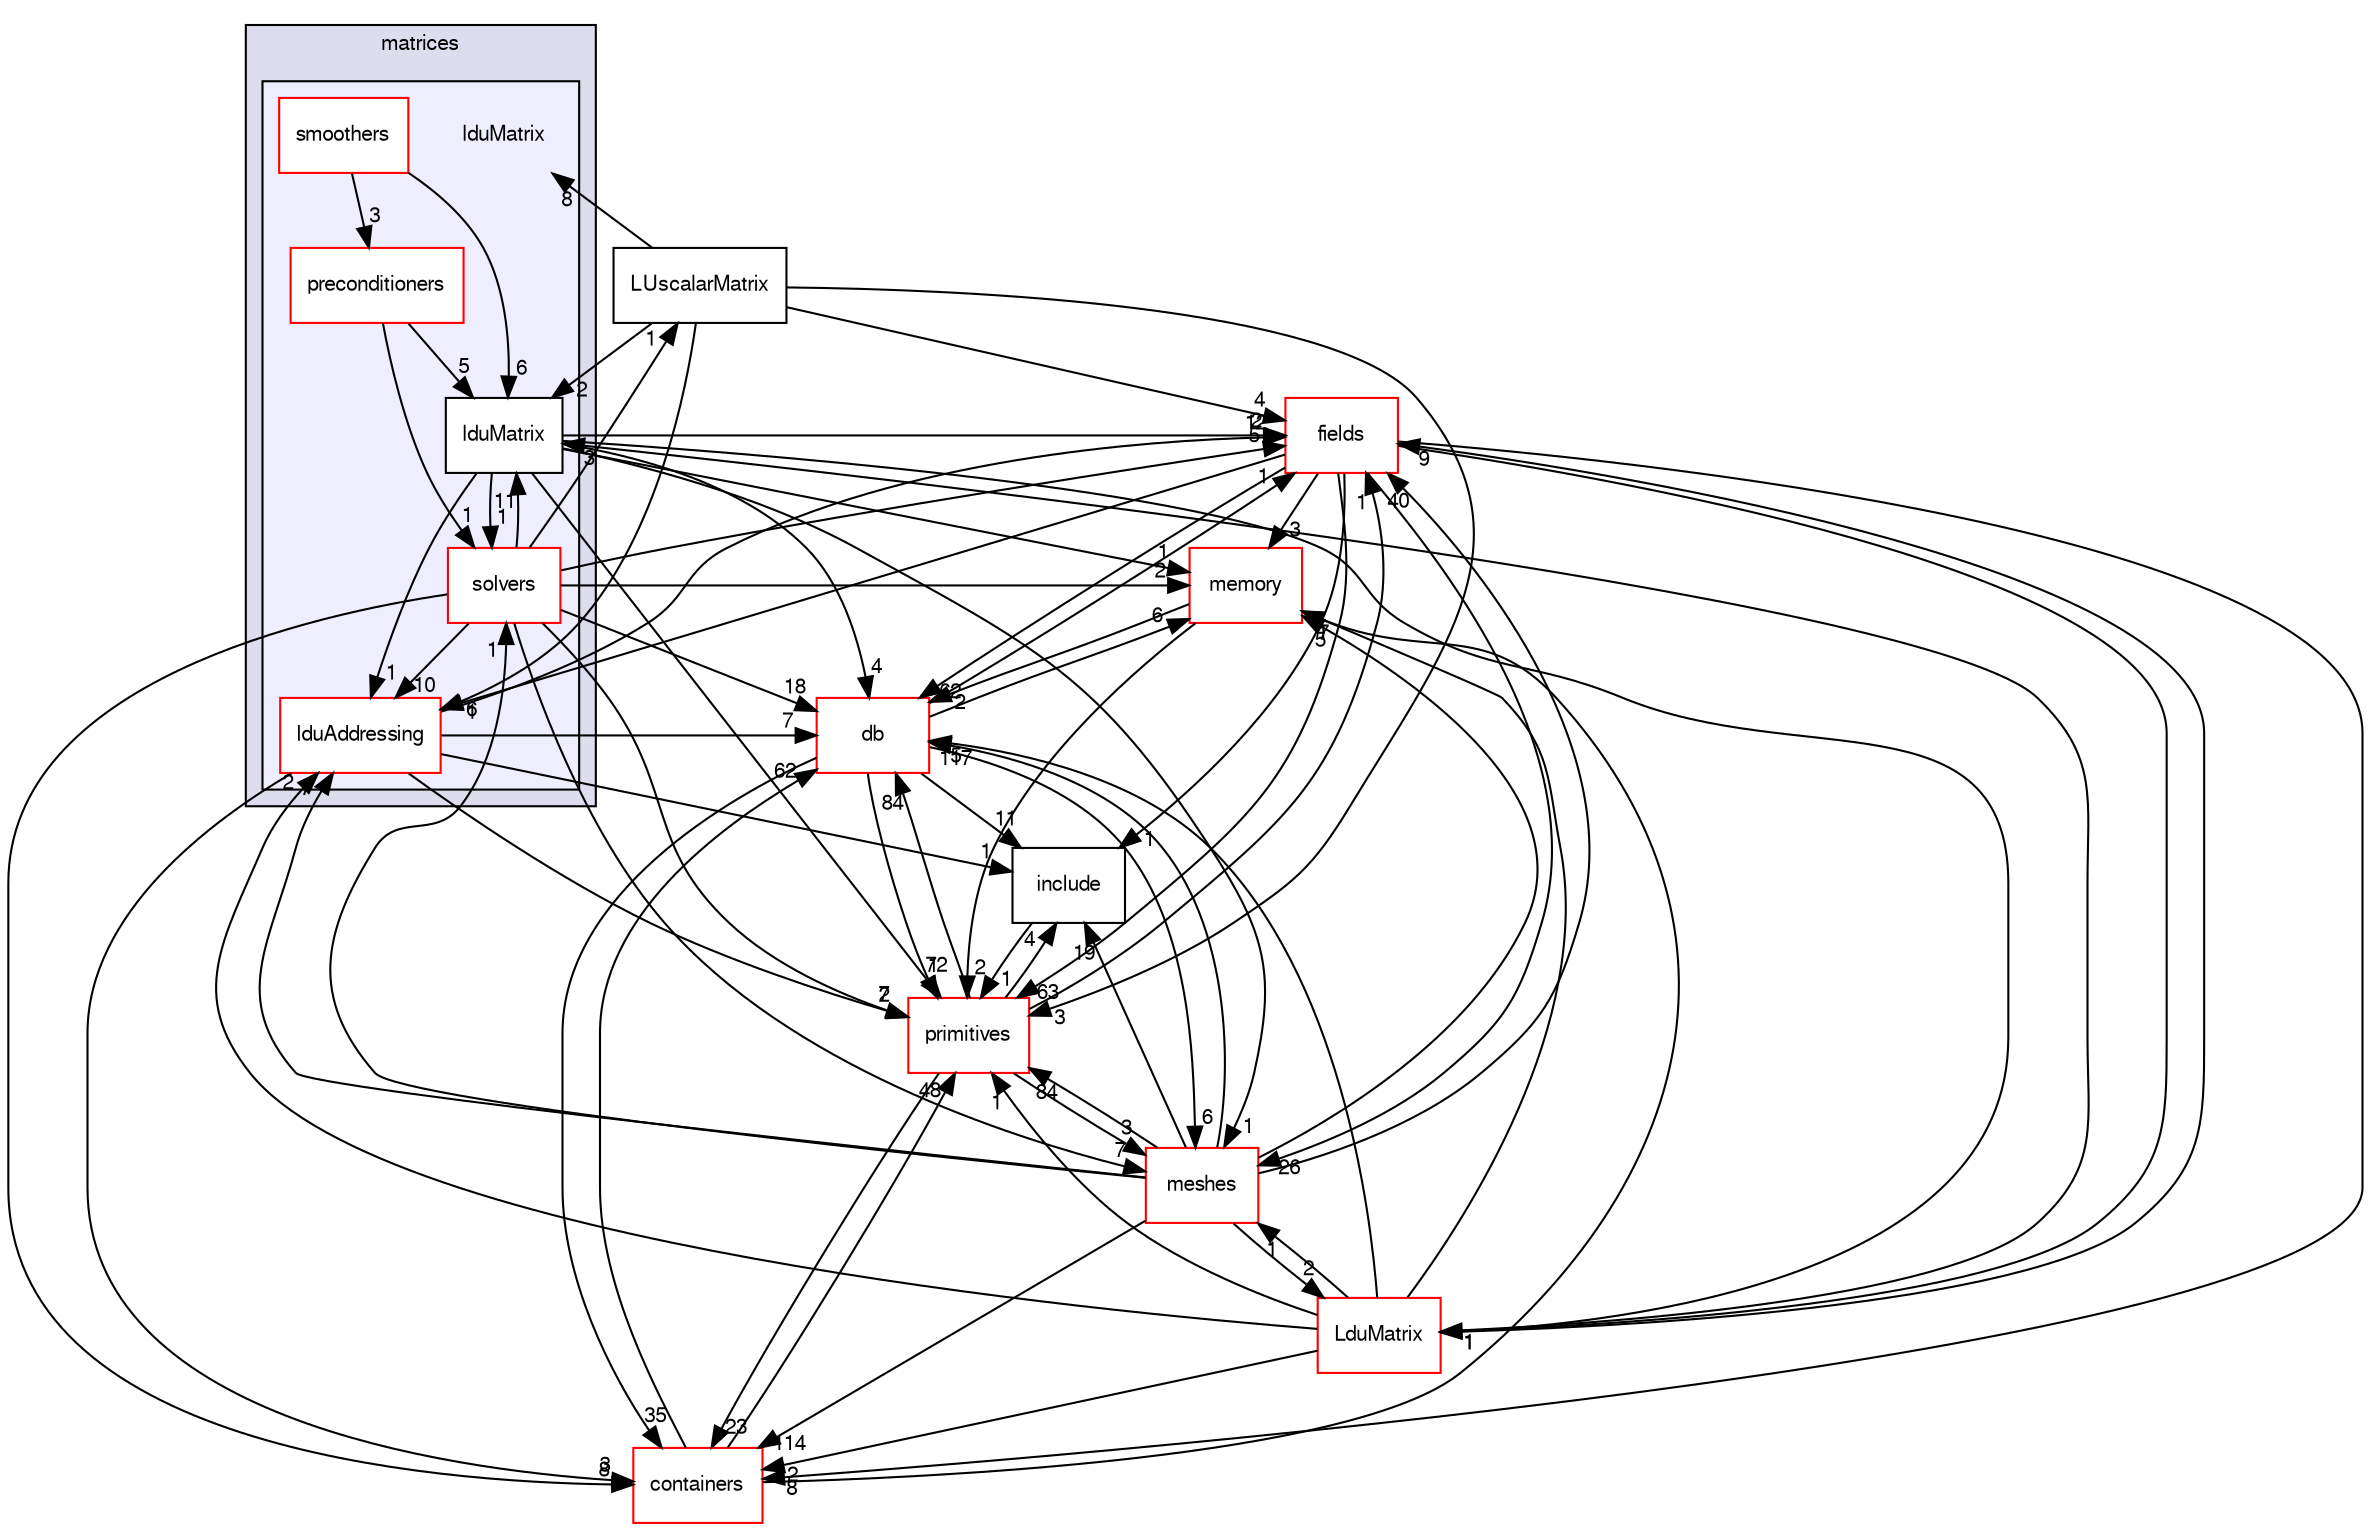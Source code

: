 digraph "src/OpenFOAM/matrices/lduMatrix" {
  bgcolor=transparent;
  compound=true
  node [ fontsize="10", fontname="FreeSans"];
  edge [ labelfontsize="10", labelfontname="FreeSans"];
  subgraph clusterdir_b07477ab37bc0cd7eb28fb569c691c21 {
    graph [ bgcolor="#ddddee", pencolor="black", label="matrices" fontname="FreeSans", fontsize="10", URL="dir_b07477ab37bc0cd7eb28fb569c691c21.html"]
  subgraph clusterdir_bce8a1f1efa9a7681b85c119e7b79042 {
    graph [ bgcolor="#eeeeff", pencolor="black", label="" URL="dir_bce8a1f1efa9a7681b85c119e7b79042.html"];
    dir_bce8a1f1efa9a7681b85c119e7b79042 [shape=plaintext label="lduMatrix"];
    dir_12547202c65033a69d4e18947f2fbe2a [shape=box label="lduAddressing" color="red" fillcolor="white" style="filled" URL="dir_12547202c65033a69d4e18947f2fbe2a.html"];
    dir_1ce70feb2b06c30ebd4091245573b99e [shape=box label="lduMatrix" color="black" fillcolor="white" style="filled" URL="dir_1ce70feb2b06c30ebd4091245573b99e.html"];
    dir_3f6e7e10cc3663a460947d1f6ad52004 [shape=box label="preconditioners" color="red" fillcolor="white" style="filled" URL="dir_3f6e7e10cc3663a460947d1f6ad52004.html"];
    dir_27bacb8e19b5862d96d869422b2be03b [shape=box label="smoothers" color="red" fillcolor="white" style="filled" URL="dir_27bacb8e19b5862d96d869422b2be03b.html"];
    dir_f03e085f4fe95c9b32f7b904515484f9 [shape=box label="solvers" color="red" fillcolor="white" style="filled" URL="dir_f03e085f4fe95c9b32f7b904515484f9.html"];
  }
  }
  dir_385a22dcc2f7120acb0f1a7a832b3b8d [shape=box label="memory" color="red" URL="dir_385a22dcc2f7120acb0f1a7a832b3b8d.html"];
  dir_ad1279e85697e0f0972e5fabfcfcce34 [shape=box label="LduMatrix" color="red" URL="dir_ad1279e85697e0f0972e5fabfcfcce34.html"];
  dir_962442b8f989d5529fab5e0f0e4ffb74 [shape=box label="fields" color="red" URL="dir_962442b8f989d5529fab5e0f0e4ffb74.html"];
  dir_19d0872053bde092be81d7fe3f56cbf7 [shape=box label="containers" color="red" URL="dir_19d0872053bde092be81d7fe3f56cbf7.html"];
  dir_aa2423979fb45fc41c393a5db370ab21 [shape=box label="meshes" color="red" URL="dir_aa2423979fb45fc41c393a5db370ab21.html"];
  dir_63c634f7a7cfd679ac26c67fb30fc32f [shape=box label="db" color="red" URL="dir_63c634f7a7cfd679ac26c67fb30fc32f.html"];
  dir_3e50f45338116b169052b428016851aa [shape=box label="primitives" color="red" URL="dir_3e50f45338116b169052b428016851aa.html"];
  dir_e954e9f5966bc1c681a414ec8bd0ee15 [shape=box label="include" URL="dir_e954e9f5966bc1c681a414ec8bd0ee15.html"];
  dir_e4a39ebd57a65fe58ae9fba77a647388 [shape=box label="LUscalarMatrix" URL="dir_e4a39ebd57a65fe58ae9fba77a647388.html"];
  dir_385a22dcc2f7120acb0f1a7a832b3b8d->dir_63c634f7a7cfd679ac26c67fb30fc32f [headlabel="2", labeldistance=1.5 headhref="dir_002026_001761.html"];
  dir_385a22dcc2f7120acb0f1a7a832b3b8d->dir_3e50f45338116b169052b428016851aa [headlabel="2", labeldistance=1.5 headhref="dir_002026_002129.html"];
  dir_ad1279e85697e0f0972e5fabfcfcce34->dir_385a22dcc2f7120acb0f1a7a832b3b8d [headlabel="1", labeldistance=1.5 headhref="dir_001954_002026.html"];
  dir_ad1279e85697e0f0972e5fabfcfcce34->dir_962442b8f989d5529fab5e0f0e4ffb74 [headlabel="9", labeldistance=1.5 headhref="dir_001954_001829.html"];
  dir_ad1279e85697e0f0972e5fabfcfcce34->dir_19d0872053bde092be81d7fe3f56cbf7 [headlabel="2", labeldistance=1.5 headhref="dir_001954_001711.html"];
  dir_ad1279e85697e0f0972e5fabfcfcce34->dir_aa2423979fb45fc41c393a5db370ab21 [headlabel="1", labeldistance=1.5 headhref="dir_001954_002031.html"];
  dir_ad1279e85697e0f0972e5fabfcfcce34->dir_63c634f7a7cfd679ac26c67fb30fc32f [headlabel="5", labeldistance=1.5 headhref="dir_001954_001761.html"];
  dir_ad1279e85697e0f0972e5fabfcfcce34->dir_12547202c65033a69d4e18947f2fbe2a [headlabel="2", labeldistance=1.5 headhref="dir_001954_001947.html"];
  dir_ad1279e85697e0f0972e5fabfcfcce34->dir_3e50f45338116b169052b428016851aa [headlabel="1", labeldistance=1.5 headhref="dir_001954_002129.html"];
  dir_ad1279e85697e0f0972e5fabfcfcce34->dir_1ce70feb2b06c30ebd4091245573b99e [headlabel="3", labeldistance=1.5 headhref="dir_001954_001957.html"];
  dir_962442b8f989d5529fab5e0f0e4ffb74->dir_385a22dcc2f7120acb0f1a7a832b3b8d [headlabel="3", labeldistance=1.5 headhref="dir_001829_002026.html"];
  dir_962442b8f989d5529fab5e0f0e4ffb74->dir_ad1279e85697e0f0972e5fabfcfcce34 [headlabel="1", labeldistance=1.5 headhref="dir_001829_001954.html"];
  dir_962442b8f989d5529fab5e0f0e4ffb74->dir_19d0872053bde092be81d7fe3f56cbf7 [headlabel="8", labeldistance=1.5 headhref="dir_001829_001711.html"];
  dir_962442b8f989d5529fab5e0f0e4ffb74->dir_aa2423979fb45fc41c393a5db370ab21 [headlabel="26", labeldistance=1.5 headhref="dir_001829_002031.html"];
  dir_962442b8f989d5529fab5e0f0e4ffb74->dir_63c634f7a7cfd679ac26c67fb30fc32f [headlabel="62", labeldistance=1.5 headhref="dir_001829_001761.html"];
  dir_962442b8f989d5529fab5e0f0e4ffb74->dir_12547202c65033a69d4e18947f2fbe2a [headlabel="1", labeldistance=1.5 headhref="dir_001829_001947.html"];
  dir_962442b8f989d5529fab5e0f0e4ffb74->dir_3e50f45338116b169052b428016851aa [headlabel="63", labeldistance=1.5 headhref="dir_001829_002129.html"];
  dir_962442b8f989d5529fab5e0f0e4ffb74->dir_e954e9f5966bc1c681a414ec8bd0ee15 [headlabel="1", labeldistance=1.5 headhref="dir_001829_001926.html"];
  dir_19d0872053bde092be81d7fe3f56cbf7->dir_385a22dcc2f7120acb0f1a7a832b3b8d [headlabel="7", labeldistance=1.5 headhref="dir_001711_002026.html"];
  dir_19d0872053bde092be81d7fe3f56cbf7->dir_63c634f7a7cfd679ac26c67fb30fc32f [headlabel="62", labeldistance=1.5 headhref="dir_001711_001761.html"];
  dir_19d0872053bde092be81d7fe3f56cbf7->dir_3e50f45338116b169052b428016851aa [headlabel="48", labeldistance=1.5 headhref="dir_001711_002129.html"];
  dir_aa2423979fb45fc41c393a5db370ab21->dir_385a22dcc2f7120acb0f1a7a832b3b8d [headlabel="5", labeldistance=1.5 headhref="dir_002031_002026.html"];
  dir_aa2423979fb45fc41c393a5db370ab21->dir_ad1279e85697e0f0972e5fabfcfcce34 [headlabel="2", labeldistance=1.5 headhref="dir_002031_001954.html"];
  dir_aa2423979fb45fc41c393a5db370ab21->dir_962442b8f989d5529fab5e0f0e4ffb74 [headlabel="40", labeldistance=1.5 headhref="dir_002031_001829.html"];
  dir_aa2423979fb45fc41c393a5db370ab21->dir_19d0872053bde092be81d7fe3f56cbf7 [headlabel="114", labeldistance=1.5 headhref="dir_002031_001711.html"];
  dir_aa2423979fb45fc41c393a5db370ab21->dir_63c634f7a7cfd679ac26c67fb30fc32f [headlabel="117", labeldistance=1.5 headhref="dir_002031_001761.html"];
  dir_aa2423979fb45fc41c393a5db370ab21->dir_12547202c65033a69d4e18947f2fbe2a [headlabel="7", labeldistance=1.5 headhref="dir_002031_001947.html"];
  dir_aa2423979fb45fc41c393a5db370ab21->dir_3e50f45338116b169052b428016851aa [headlabel="84", labeldistance=1.5 headhref="dir_002031_002129.html"];
  dir_aa2423979fb45fc41c393a5db370ab21->dir_e954e9f5966bc1c681a414ec8bd0ee15 [headlabel="19", labeldistance=1.5 headhref="dir_002031_001926.html"];
  dir_aa2423979fb45fc41c393a5db370ab21->dir_f03e085f4fe95c9b32f7b904515484f9 [headlabel="1", labeldistance=1.5 headhref="dir_002031_001980.html"];
  dir_63c634f7a7cfd679ac26c67fb30fc32f->dir_385a22dcc2f7120acb0f1a7a832b3b8d [headlabel="6", labeldistance=1.5 headhref="dir_001761_002026.html"];
  dir_63c634f7a7cfd679ac26c67fb30fc32f->dir_962442b8f989d5529fab5e0f0e4ffb74 [headlabel="1", labeldistance=1.5 headhref="dir_001761_001829.html"];
  dir_63c634f7a7cfd679ac26c67fb30fc32f->dir_19d0872053bde092be81d7fe3f56cbf7 [headlabel="35", labeldistance=1.5 headhref="dir_001761_001711.html"];
  dir_63c634f7a7cfd679ac26c67fb30fc32f->dir_aa2423979fb45fc41c393a5db370ab21 [headlabel="6", labeldistance=1.5 headhref="dir_001761_002031.html"];
  dir_63c634f7a7cfd679ac26c67fb30fc32f->dir_3e50f45338116b169052b428016851aa [headlabel="72", labeldistance=1.5 headhref="dir_001761_002129.html"];
  dir_63c634f7a7cfd679ac26c67fb30fc32f->dir_e954e9f5966bc1c681a414ec8bd0ee15 [headlabel="11", labeldistance=1.5 headhref="dir_001761_001926.html"];
  dir_12547202c65033a69d4e18947f2fbe2a->dir_962442b8f989d5529fab5e0f0e4ffb74 [headlabel="12", labeldistance=1.5 headhref="dir_001947_001829.html"];
  dir_12547202c65033a69d4e18947f2fbe2a->dir_19d0872053bde092be81d7fe3f56cbf7 [headlabel="3", labeldistance=1.5 headhref="dir_001947_001711.html"];
  dir_12547202c65033a69d4e18947f2fbe2a->dir_63c634f7a7cfd679ac26c67fb30fc32f [headlabel="7", labeldistance=1.5 headhref="dir_001947_001761.html"];
  dir_12547202c65033a69d4e18947f2fbe2a->dir_3e50f45338116b169052b428016851aa [headlabel="2", labeldistance=1.5 headhref="dir_001947_002129.html"];
  dir_12547202c65033a69d4e18947f2fbe2a->dir_e954e9f5966bc1c681a414ec8bd0ee15 [headlabel="1", labeldistance=1.5 headhref="dir_001947_001926.html"];
  dir_3e50f45338116b169052b428016851aa->dir_962442b8f989d5529fab5e0f0e4ffb74 [headlabel="1", labeldistance=1.5 headhref="dir_002129_001829.html"];
  dir_3e50f45338116b169052b428016851aa->dir_19d0872053bde092be81d7fe3f56cbf7 [headlabel="23", labeldistance=1.5 headhref="dir_002129_001711.html"];
  dir_3e50f45338116b169052b428016851aa->dir_aa2423979fb45fc41c393a5db370ab21 [headlabel="3", labeldistance=1.5 headhref="dir_002129_002031.html"];
  dir_3e50f45338116b169052b428016851aa->dir_63c634f7a7cfd679ac26c67fb30fc32f [headlabel="84", labeldistance=1.5 headhref="dir_002129_001761.html"];
  dir_3e50f45338116b169052b428016851aa->dir_e954e9f5966bc1c681a414ec8bd0ee15 [headlabel="4", labeldistance=1.5 headhref="dir_002129_001926.html"];
  dir_e954e9f5966bc1c681a414ec8bd0ee15->dir_3e50f45338116b169052b428016851aa [headlabel="1", labeldistance=1.5 headhref="dir_001926_002129.html"];
  dir_e4a39ebd57a65fe58ae9fba77a647388->dir_962442b8f989d5529fab5e0f0e4ffb74 [headlabel="4", labeldistance=1.5 headhref="dir_002016_001829.html"];
  dir_e4a39ebd57a65fe58ae9fba77a647388->dir_12547202c65033a69d4e18947f2fbe2a [headlabel="6", labeldistance=1.5 headhref="dir_002016_001947.html"];
  dir_e4a39ebd57a65fe58ae9fba77a647388->dir_3e50f45338116b169052b428016851aa [headlabel="3", labeldistance=1.5 headhref="dir_002016_002129.html"];
  dir_e4a39ebd57a65fe58ae9fba77a647388->dir_bce8a1f1efa9a7681b85c119e7b79042 [headlabel="8", labeldistance=1.5 headhref="dir_002016_001946.html"];
  dir_e4a39ebd57a65fe58ae9fba77a647388->dir_1ce70feb2b06c30ebd4091245573b99e [headlabel="2", labeldistance=1.5 headhref="dir_002016_001957.html"];
  dir_27bacb8e19b5862d96d869422b2be03b->dir_3f6e7e10cc3663a460947d1f6ad52004 [headlabel="3", labeldistance=1.5 headhref="dir_001969_001960.html"];
  dir_27bacb8e19b5862d96d869422b2be03b->dir_1ce70feb2b06c30ebd4091245573b99e [headlabel="6", labeldistance=1.5 headhref="dir_001969_001957.html"];
  dir_f03e085f4fe95c9b32f7b904515484f9->dir_385a22dcc2f7120acb0f1a7a832b3b8d [headlabel="2", labeldistance=1.5 headhref="dir_001980_002026.html"];
  dir_f03e085f4fe95c9b32f7b904515484f9->dir_962442b8f989d5529fab5e0f0e4ffb74 [headlabel="5", labeldistance=1.5 headhref="dir_001980_001829.html"];
  dir_f03e085f4fe95c9b32f7b904515484f9->dir_19d0872053bde092be81d7fe3f56cbf7 [headlabel="8", labeldistance=1.5 headhref="dir_001980_001711.html"];
  dir_f03e085f4fe95c9b32f7b904515484f9->dir_aa2423979fb45fc41c393a5db370ab21 [headlabel="7", labeldistance=1.5 headhref="dir_001980_002031.html"];
  dir_f03e085f4fe95c9b32f7b904515484f9->dir_63c634f7a7cfd679ac26c67fb30fc32f [headlabel="18", labeldistance=1.5 headhref="dir_001980_001761.html"];
  dir_f03e085f4fe95c9b32f7b904515484f9->dir_12547202c65033a69d4e18947f2fbe2a [headlabel="10", labeldistance=1.5 headhref="dir_001980_001947.html"];
  dir_f03e085f4fe95c9b32f7b904515484f9->dir_3e50f45338116b169052b428016851aa [headlabel="7", labeldistance=1.5 headhref="dir_001980_002129.html"];
  dir_f03e085f4fe95c9b32f7b904515484f9->dir_e4a39ebd57a65fe58ae9fba77a647388 [headlabel="1", labeldistance=1.5 headhref="dir_001980_002016.html"];
  dir_f03e085f4fe95c9b32f7b904515484f9->dir_1ce70feb2b06c30ebd4091245573b99e [headlabel="11", labeldistance=1.5 headhref="dir_001980_001957.html"];
  dir_3f6e7e10cc3663a460947d1f6ad52004->dir_f03e085f4fe95c9b32f7b904515484f9 [headlabel="1", labeldistance=1.5 headhref="dir_001960_001980.html"];
  dir_3f6e7e10cc3663a460947d1f6ad52004->dir_1ce70feb2b06c30ebd4091245573b99e [headlabel="5", labeldistance=1.5 headhref="dir_001960_001957.html"];
  dir_1ce70feb2b06c30ebd4091245573b99e->dir_385a22dcc2f7120acb0f1a7a832b3b8d [headlabel="1", labeldistance=1.5 headhref="dir_001957_002026.html"];
  dir_1ce70feb2b06c30ebd4091245573b99e->dir_ad1279e85697e0f0972e5fabfcfcce34 [headlabel="1", labeldistance=1.5 headhref="dir_001957_001954.html"];
  dir_1ce70feb2b06c30ebd4091245573b99e->dir_962442b8f989d5529fab5e0f0e4ffb74 [headlabel="2", labeldistance=1.5 headhref="dir_001957_001829.html"];
  dir_1ce70feb2b06c30ebd4091245573b99e->dir_aa2423979fb45fc41c393a5db370ab21 [headlabel="1", labeldistance=1.5 headhref="dir_001957_002031.html"];
  dir_1ce70feb2b06c30ebd4091245573b99e->dir_63c634f7a7cfd679ac26c67fb30fc32f [headlabel="4", labeldistance=1.5 headhref="dir_001957_001761.html"];
  dir_1ce70feb2b06c30ebd4091245573b99e->dir_12547202c65033a69d4e18947f2fbe2a [headlabel="1", labeldistance=1.5 headhref="dir_001957_001947.html"];
  dir_1ce70feb2b06c30ebd4091245573b99e->dir_3e50f45338116b169052b428016851aa [headlabel="1", labeldistance=1.5 headhref="dir_001957_002129.html"];
  dir_1ce70feb2b06c30ebd4091245573b99e->dir_f03e085f4fe95c9b32f7b904515484f9 [headlabel="1", labeldistance=1.5 headhref="dir_001957_001980.html"];
}
